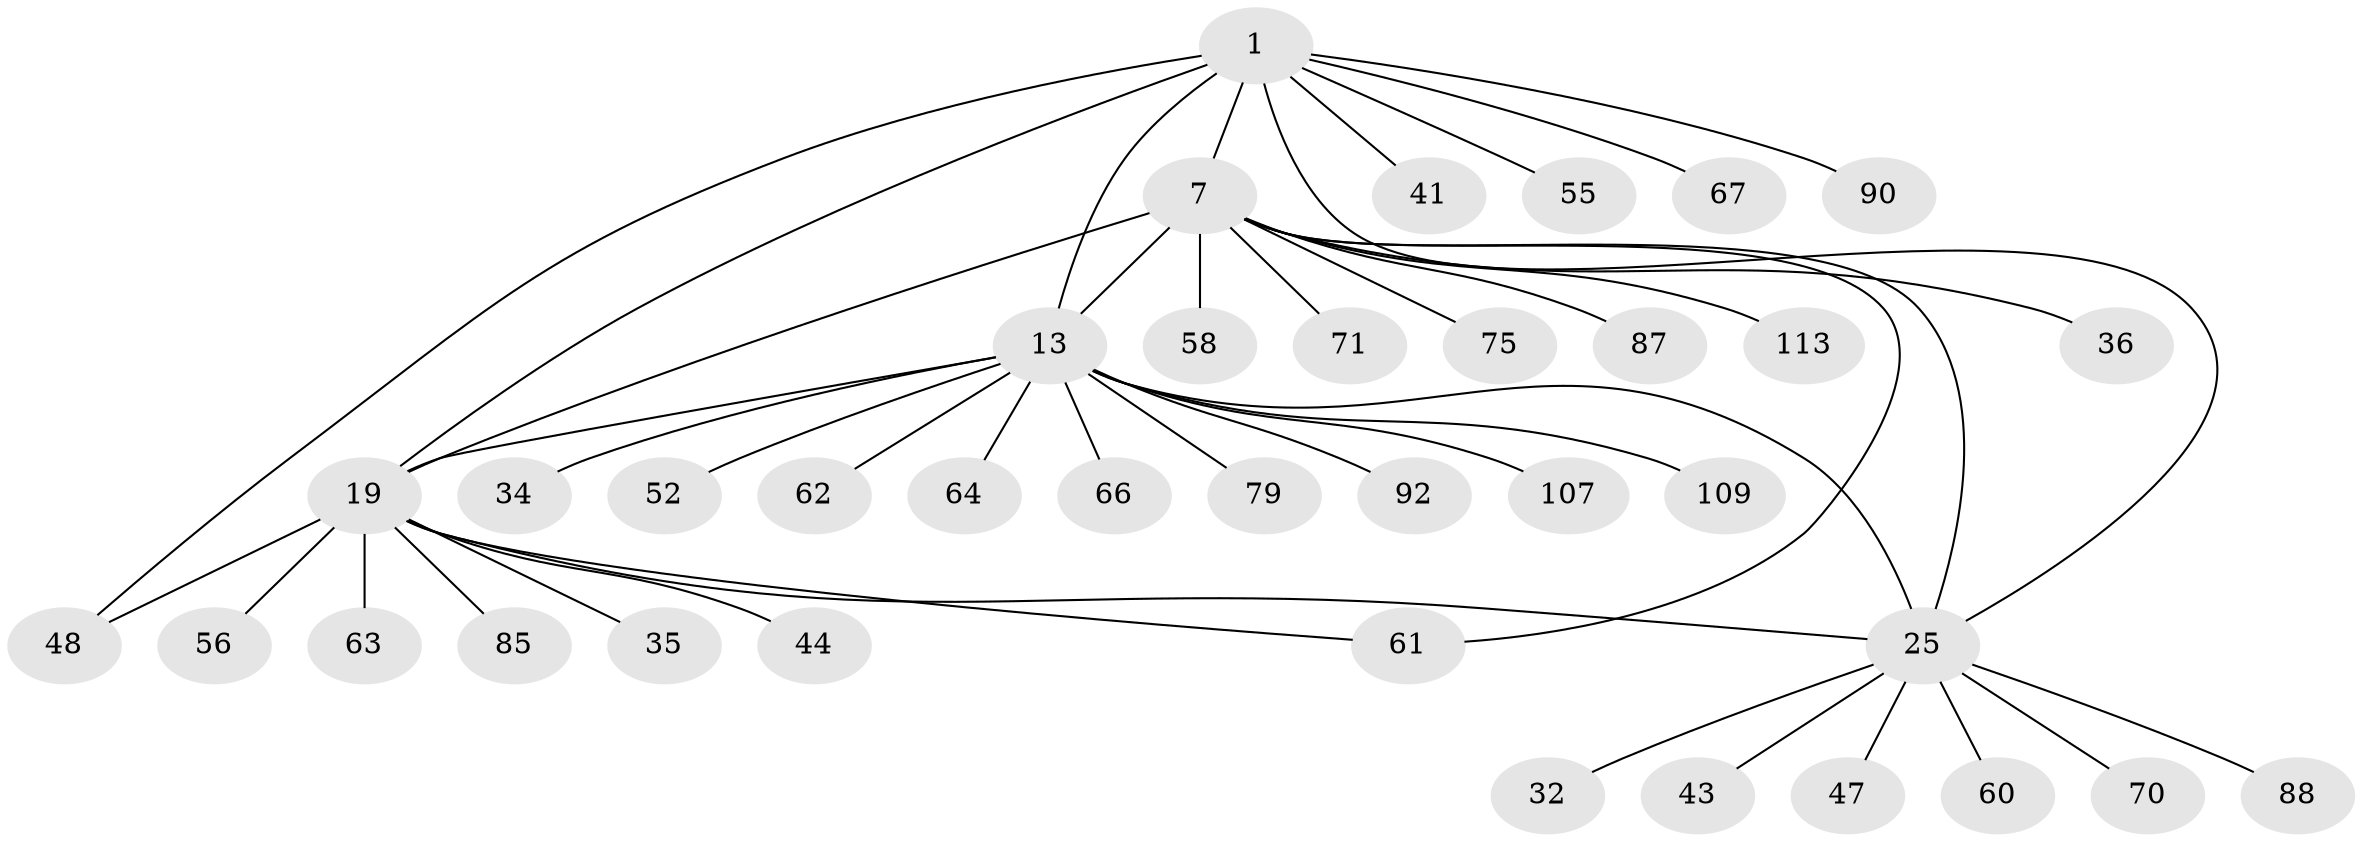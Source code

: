 // original degree distribution, {7: 0.09166666666666666, 9: 0.041666666666666664, 8: 0.041666666666666664, 12: 0.016666666666666666, 10: 0.025, 5: 0.008333333333333333, 6: 0.016666666666666666, 15: 0.008333333333333333, 1: 0.6083333333333333, 2: 0.11666666666666667, 3: 0.025}
// Generated by graph-tools (version 1.1) at 2025/19/03/04/25 18:19:52]
// undirected, 37 vertices, 44 edges
graph export_dot {
graph [start="1"]
  node [color=gray90,style=filled];
  1 [super="+2+46+3"];
  7 [super="+18+8+12+11+9"];
  13 [super="+15+84+16+14+81"];
  19 [super="+22+20+21+23"];
  25 [super="+93+26+50+27"];
  32;
  34;
  35;
  36;
  41;
  43 [super="+118+53"];
  44 [super="+57"];
  47 [super="+112"];
  48 [super="+98"];
  52;
  55;
  56;
  58;
  60;
  61;
  62;
  63 [super="+74+102"];
  64;
  66;
  67;
  70;
  71;
  75 [super="+97"];
  79 [super="+100+103"];
  85 [super="+110"];
  87;
  88;
  90;
  92;
  107;
  109;
  113;
  1 -- 19;
  1 -- 13 [weight=2];
  1 -- 67;
  1 -- 7;
  1 -- 41;
  1 -- 48;
  1 -- 55;
  1 -- 90;
  1 -- 25;
  7 -- 36;
  7 -- 13 [weight=5];
  7 -- 113;
  7 -- 87;
  7 -- 58;
  7 -- 75;
  7 -- 61;
  7 -- 25;
  7 -- 19 [weight=2];
  7 -- 71;
  13 -- 34;
  13 -- 107;
  13 -- 109;
  13 -- 79;
  13 -- 52;
  13 -- 92;
  13 -- 62;
  13 -- 64;
  13 -- 66;
  13 -- 19;
  13 -- 25;
  19 -- 44;
  19 -- 48;
  19 -- 85;
  19 -- 61;
  19 -- 63;
  19 -- 35;
  19 -- 56;
  19 -- 25;
  25 -- 32;
  25 -- 70;
  25 -- 43;
  25 -- 47;
  25 -- 88;
  25 -- 60;
}
